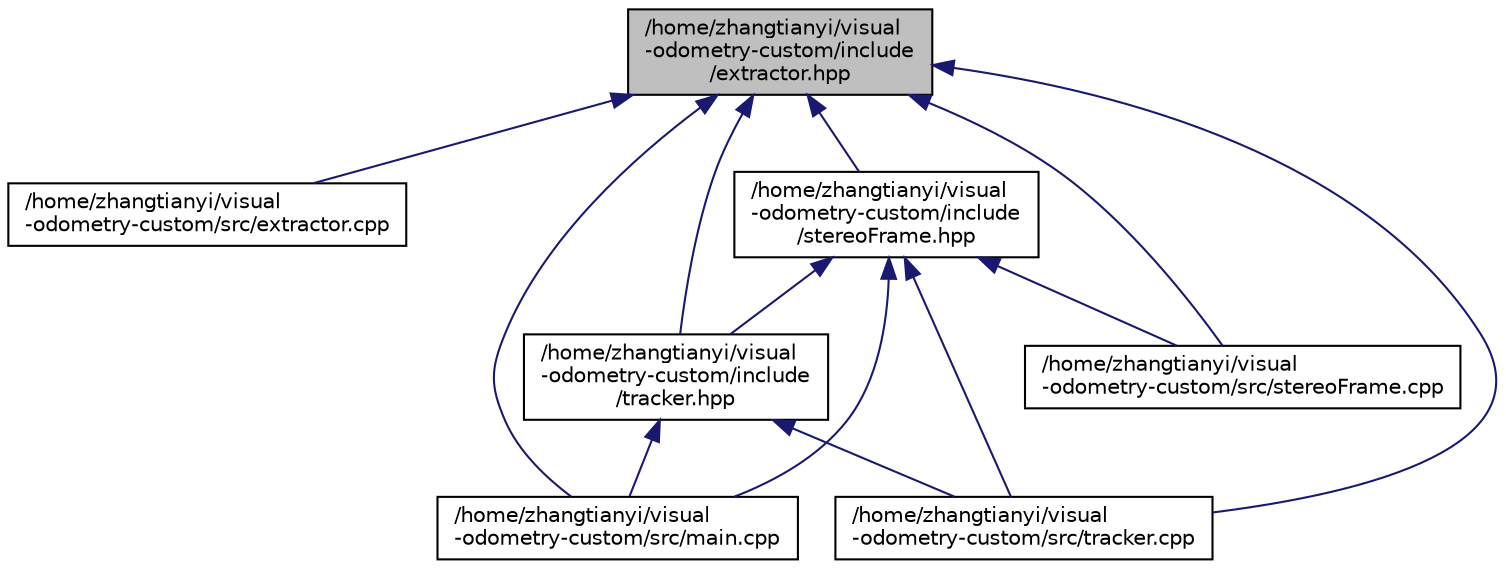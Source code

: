 digraph "/home/zhangtianyi/visual-odometry-custom/include/extractor.hpp"
{
  edge [fontname="Helvetica",fontsize="10",labelfontname="Helvetica",labelfontsize="10"];
  node [fontname="Helvetica",fontsize="10",shape=record];
  Node1 [label="/home/zhangtianyi/visual\l-odometry-custom/include\l/extractor.hpp",height=0.2,width=0.4,color="black", fillcolor="grey75", style="filled", fontcolor="black"];
  Node1 -> Node2 [dir="back",color="midnightblue",fontsize="10",style="solid",fontname="Helvetica"];
  Node2 [label="/home/zhangtianyi/visual\l-odometry-custom/src/extractor.cpp",height=0.2,width=0.4,color="black", fillcolor="white", style="filled",URL="$extractor_8cpp.html"];
  Node1 -> Node3 [dir="back",color="midnightblue",fontsize="10",style="solid",fontname="Helvetica"];
  Node3 [label="/home/zhangtianyi/visual\l-odometry-custom/src/main.cpp",height=0.2,width=0.4,color="black", fillcolor="white", style="filled",URL="$main_8cpp.html"];
  Node1 -> Node4 [dir="back",color="midnightblue",fontsize="10",style="solid",fontname="Helvetica"];
  Node4 [label="/home/zhangtianyi/visual\l-odometry-custom/include\l/tracker.hpp",height=0.2,width=0.4,color="black", fillcolor="white", style="filled",URL="$tracker_8hpp.html"];
  Node4 -> Node3 [dir="back",color="midnightblue",fontsize="10",style="solid",fontname="Helvetica"];
  Node4 -> Node5 [dir="back",color="midnightblue",fontsize="10",style="solid",fontname="Helvetica"];
  Node5 [label="/home/zhangtianyi/visual\l-odometry-custom/src/tracker.cpp",height=0.2,width=0.4,color="black", fillcolor="white", style="filled",URL="$tracker_8cpp.html"];
  Node1 -> Node6 [dir="back",color="midnightblue",fontsize="10",style="solid",fontname="Helvetica"];
  Node6 [label="/home/zhangtianyi/visual\l-odometry-custom/include\l/stereoFrame.hpp",height=0.2,width=0.4,color="black", fillcolor="white", style="filled",URL="$stereoFrame_8hpp.html"];
  Node6 -> Node4 [dir="back",color="midnightblue",fontsize="10",style="solid",fontname="Helvetica"];
  Node6 -> Node3 [dir="back",color="midnightblue",fontsize="10",style="solid",fontname="Helvetica"];
  Node6 -> Node7 [dir="back",color="midnightblue",fontsize="10",style="solid",fontname="Helvetica"];
  Node7 [label="/home/zhangtianyi/visual\l-odometry-custom/src/stereoFrame.cpp",height=0.2,width=0.4,color="black", fillcolor="white", style="filled",URL="$stereoFrame_8cpp.html"];
  Node6 -> Node5 [dir="back",color="midnightblue",fontsize="10",style="solid",fontname="Helvetica"];
  Node1 -> Node7 [dir="back",color="midnightblue",fontsize="10",style="solid",fontname="Helvetica"];
  Node1 -> Node5 [dir="back",color="midnightblue",fontsize="10",style="solid",fontname="Helvetica"];
}
